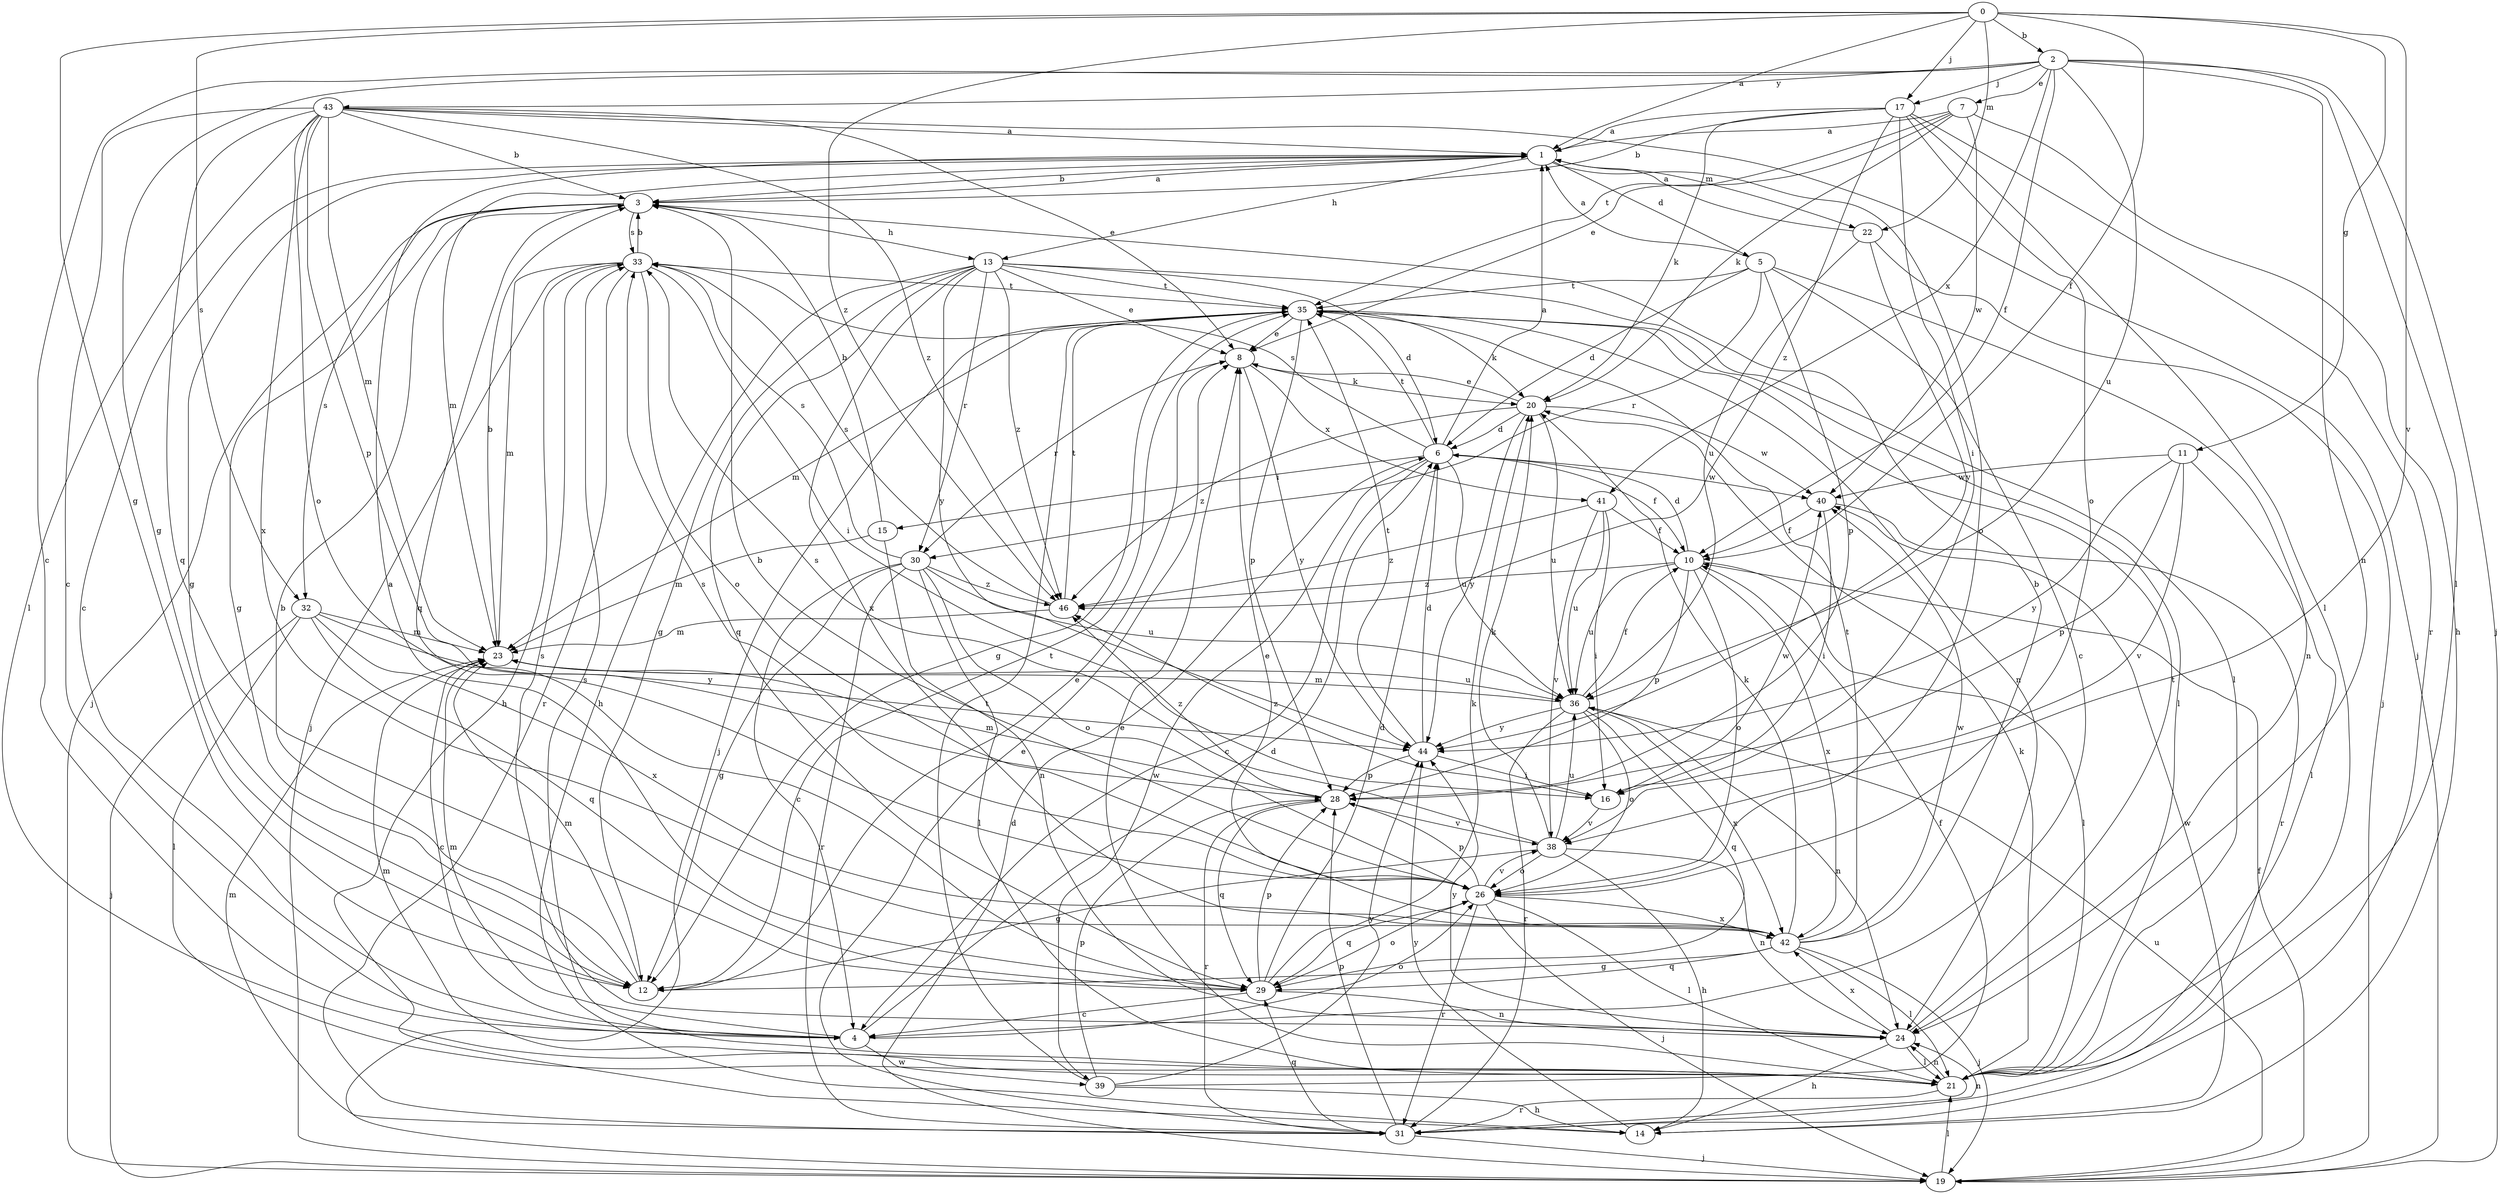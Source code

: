 strict digraph  {
0;
1;
2;
3;
4;
5;
6;
7;
8;
10;
11;
12;
13;
14;
15;
16;
17;
19;
20;
21;
22;
23;
24;
26;
28;
29;
30;
31;
32;
33;
35;
36;
38;
39;
40;
41;
42;
43;
44;
46;
0 -> 1  [label=a];
0 -> 2  [label=b];
0 -> 10  [label=f];
0 -> 11  [label=g];
0 -> 12  [label=g];
0 -> 17  [label=j];
0 -> 22  [label=m];
0 -> 32  [label=s];
0 -> 38  [label=v];
0 -> 46  [label=z];
1 -> 3  [label=b];
1 -> 4  [label=c];
1 -> 5  [label=d];
1 -> 12  [label=g];
1 -> 13  [label=h];
1 -> 22  [label=m];
1 -> 23  [label=m];
1 -> 26  [label=o];
2 -> 4  [label=c];
2 -> 7  [label=e];
2 -> 10  [label=f];
2 -> 12  [label=g];
2 -> 17  [label=j];
2 -> 19  [label=j];
2 -> 21  [label=l];
2 -> 24  [label=n];
2 -> 36  [label=u];
2 -> 41  [label=x];
2 -> 43  [label=y];
3 -> 1  [label=a];
3 -> 12  [label=g];
3 -> 13  [label=h];
3 -> 19  [label=j];
3 -> 29  [label=q];
3 -> 32  [label=s];
3 -> 33  [label=s];
4 -> 6  [label=d];
4 -> 23  [label=m];
4 -> 26  [label=o];
4 -> 39  [label=w];
5 -> 1  [label=a];
5 -> 4  [label=c];
5 -> 6  [label=d];
5 -> 24  [label=n];
5 -> 28  [label=p];
5 -> 30  [label=r];
5 -> 35  [label=t];
6 -> 1  [label=a];
6 -> 4  [label=c];
6 -> 10  [label=f];
6 -> 15  [label=i];
6 -> 33  [label=s];
6 -> 35  [label=t];
6 -> 36  [label=u];
6 -> 39  [label=w];
6 -> 40  [label=w];
7 -> 1  [label=a];
7 -> 8  [label=e];
7 -> 14  [label=h];
7 -> 20  [label=k];
7 -> 35  [label=t];
7 -> 40  [label=w];
8 -> 20  [label=k];
8 -> 30  [label=r];
8 -> 41  [label=x];
8 -> 44  [label=y];
10 -> 6  [label=d];
10 -> 21  [label=l];
10 -> 26  [label=o];
10 -> 28  [label=p];
10 -> 36  [label=u];
10 -> 42  [label=x];
10 -> 46  [label=z];
11 -> 21  [label=l];
11 -> 28  [label=p];
11 -> 38  [label=v];
11 -> 40  [label=w];
11 -> 44  [label=y];
12 -> 3  [label=b];
12 -> 8  [label=e];
12 -> 23  [label=m];
12 -> 35  [label=t];
13 -> 6  [label=d];
13 -> 8  [label=e];
13 -> 12  [label=g];
13 -> 14  [label=h];
13 -> 21  [label=l];
13 -> 29  [label=q];
13 -> 30  [label=r];
13 -> 35  [label=t];
13 -> 42  [label=x];
13 -> 44  [label=y];
13 -> 46  [label=z];
14 -> 40  [label=w];
14 -> 44  [label=y];
15 -> 3  [label=b];
15 -> 23  [label=m];
15 -> 24  [label=n];
16 -> 38  [label=v];
16 -> 40  [label=w];
16 -> 46  [label=z];
17 -> 1  [label=a];
17 -> 3  [label=b];
17 -> 16  [label=i];
17 -> 20  [label=k];
17 -> 21  [label=l];
17 -> 26  [label=o];
17 -> 31  [label=r];
17 -> 46  [label=z];
19 -> 6  [label=d];
19 -> 10  [label=f];
19 -> 21  [label=l];
19 -> 36  [label=u];
20 -> 6  [label=d];
20 -> 8  [label=e];
20 -> 36  [label=u];
20 -> 40  [label=w];
20 -> 44  [label=y];
20 -> 46  [label=z];
21 -> 8  [label=e];
21 -> 20  [label=k];
21 -> 23  [label=m];
21 -> 24  [label=n];
21 -> 31  [label=r];
21 -> 33  [label=s];
22 -> 1  [label=a];
22 -> 19  [label=j];
22 -> 36  [label=u];
22 -> 44  [label=y];
23 -> 3  [label=b];
23 -> 4  [label=c];
23 -> 36  [label=u];
24 -> 14  [label=h];
24 -> 21  [label=l];
24 -> 33  [label=s];
24 -> 35  [label=t];
24 -> 42  [label=x];
24 -> 44  [label=y];
26 -> 3  [label=b];
26 -> 19  [label=j];
26 -> 21  [label=l];
26 -> 28  [label=p];
26 -> 29  [label=q];
26 -> 31  [label=r];
26 -> 33  [label=s];
26 -> 38  [label=v];
26 -> 42  [label=x];
28 -> 23  [label=m];
28 -> 29  [label=q];
28 -> 31  [label=r];
28 -> 38  [label=v];
28 -> 46  [label=z];
29 -> 1  [label=a];
29 -> 4  [label=c];
29 -> 6  [label=d];
29 -> 20  [label=k];
29 -> 24  [label=n];
29 -> 26  [label=o];
29 -> 28  [label=p];
30 -> 4  [label=c];
30 -> 12  [label=g];
30 -> 21  [label=l];
30 -> 26  [label=o];
30 -> 31  [label=r];
30 -> 33  [label=s];
30 -> 36  [label=u];
30 -> 46  [label=z];
31 -> 8  [label=e];
31 -> 19  [label=j];
31 -> 23  [label=m];
31 -> 24  [label=n];
31 -> 28  [label=p];
31 -> 29  [label=q];
32 -> 19  [label=j];
32 -> 21  [label=l];
32 -> 23  [label=m];
32 -> 29  [label=q];
32 -> 42  [label=x];
32 -> 44  [label=y];
33 -> 3  [label=b];
33 -> 14  [label=h];
33 -> 16  [label=i];
33 -> 19  [label=j];
33 -> 23  [label=m];
33 -> 26  [label=o];
33 -> 31  [label=r];
33 -> 35  [label=t];
35 -> 8  [label=e];
35 -> 12  [label=g];
35 -> 19  [label=j];
35 -> 20  [label=k];
35 -> 21  [label=l];
35 -> 23  [label=m];
35 -> 24  [label=n];
35 -> 28  [label=p];
36 -> 10  [label=f];
36 -> 23  [label=m];
36 -> 24  [label=n];
36 -> 26  [label=o];
36 -> 29  [label=q];
36 -> 31  [label=r];
36 -> 42  [label=x];
36 -> 44  [label=y];
38 -> 12  [label=g];
38 -> 14  [label=h];
38 -> 20  [label=k];
38 -> 24  [label=n];
38 -> 26  [label=o];
38 -> 33  [label=s];
38 -> 36  [label=u];
39 -> 10  [label=f];
39 -> 14  [label=h];
39 -> 28  [label=p];
39 -> 35  [label=t];
39 -> 44  [label=y];
40 -> 10  [label=f];
40 -> 16  [label=i];
40 -> 31  [label=r];
41 -> 10  [label=f];
41 -> 16  [label=i];
41 -> 36  [label=u];
41 -> 38  [label=v];
41 -> 46  [label=z];
42 -> 3  [label=b];
42 -> 8  [label=e];
42 -> 12  [label=g];
42 -> 19  [label=j];
42 -> 20  [label=k];
42 -> 21  [label=l];
42 -> 29  [label=q];
42 -> 35  [label=t];
42 -> 40  [label=w];
43 -> 1  [label=a];
43 -> 3  [label=b];
43 -> 4  [label=c];
43 -> 8  [label=e];
43 -> 19  [label=j];
43 -> 21  [label=l];
43 -> 23  [label=m];
43 -> 26  [label=o];
43 -> 28  [label=p];
43 -> 29  [label=q];
43 -> 42  [label=x];
43 -> 46  [label=z];
44 -> 6  [label=d];
44 -> 16  [label=i];
44 -> 28  [label=p];
44 -> 35  [label=t];
46 -> 23  [label=m];
46 -> 33  [label=s];
46 -> 35  [label=t];
}
